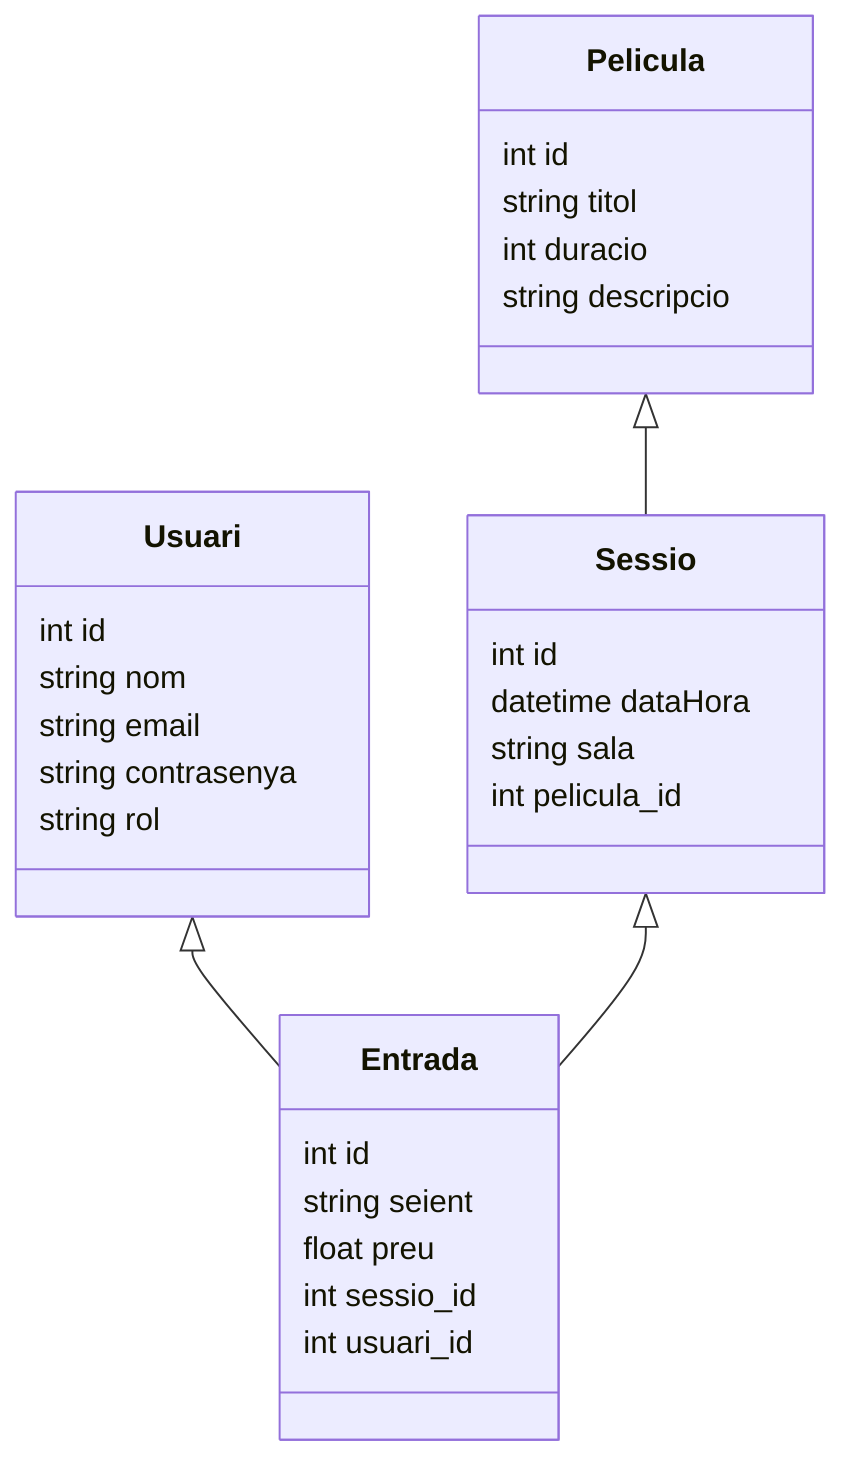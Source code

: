 classDiagram
  class Usuari {
    int id
    string nom
    string email
    string contrasenya
    string rol
  }

  class Pelicula {
    int id
    string titol
    int duracio
    string descripcio
  }

  class Sessio {
    int id
    datetime dataHora
    string sala
    int pelicula_id
  }

  class Entrada {
    int id
    string seient
    float preu
    int sessio_id
    int usuari_id
  }

  Usuari <|-- Entrada
  Sessio <|-- Entrada
  Pelicula <|-- Sessio